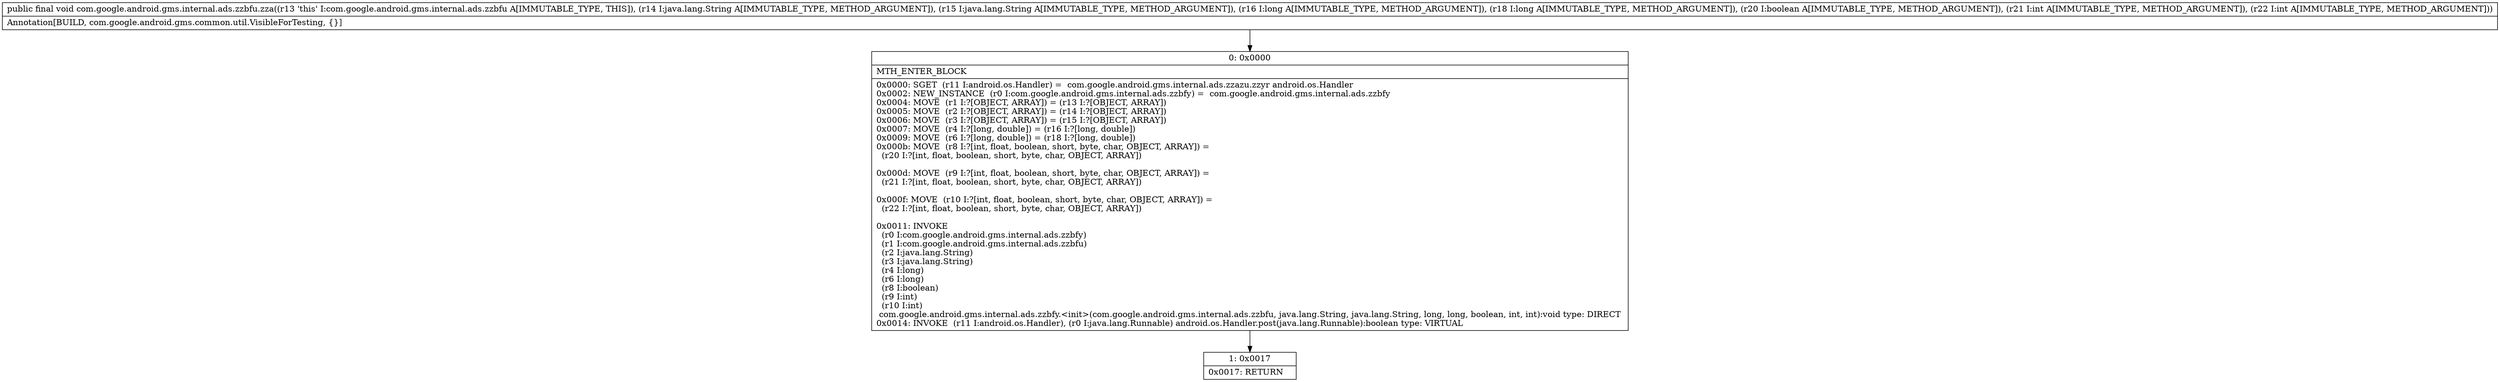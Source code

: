 digraph "CFG forcom.google.android.gms.internal.ads.zzbfu.zza(Ljava\/lang\/String;Ljava\/lang\/String;JJZII)V" {
Node_0 [shape=record,label="{0\:\ 0x0000|MTH_ENTER_BLOCK\l|0x0000: SGET  (r11 I:android.os.Handler) =  com.google.android.gms.internal.ads.zzazu.zzyr android.os.Handler \l0x0002: NEW_INSTANCE  (r0 I:com.google.android.gms.internal.ads.zzbfy) =  com.google.android.gms.internal.ads.zzbfy \l0x0004: MOVE  (r1 I:?[OBJECT, ARRAY]) = (r13 I:?[OBJECT, ARRAY]) \l0x0005: MOVE  (r2 I:?[OBJECT, ARRAY]) = (r14 I:?[OBJECT, ARRAY]) \l0x0006: MOVE  (r3 I:?[OBJECT, ARRAY]) = (r15 I:?[OBJECT, ARRAY]) \l0x0007: MOVE  (r4 I:?[long, double]) = (r16 I:?[long, double]) \l0x0009: MOVE  (r6 I:?[long, double]) = (r18 I:?[long, double]) \l0x000b: MOVE  (r8 I:?[int, float, boolean, short, byte, char, OBJECT, ARRAY]) = \l  (r20 I:?[int, float, boolean, short, byte, char, OBJECT, ARRAY])\l \l0x000d: MOVE  (r9 I:?[int, float, boolean, short, byte, char, OBJECT, ARRAY]) = \l  (r21 I:?[int, float, boolean, short, byte, char, OBJECT, ARRAY])\l \l0x000f: MOVE  (r10 I:?[int, float, boolean, short, byte, char, OBJECT, ARRAY]) = \l  (r22 I:?[int, float, boolean, short, byte, char, OBJECT, ARRAY])\l \l0x0011: INVOKE  \l  (r0 I:com.google.android.gms.internal.ads.zzbfy)\l  (r1 I:com.google.android.gms.internal.ads.zzbfu)\l  (r2 I:java.lang.String)\l  (r3 I:java.lang.String)\l  (r4 I:long)\l  (r6 I:long)\l  (r8 I:boolean)\l  (r9 I:int)\l  (r10 I:int)\l com.google.android.gms.internal.ads.zzbfy.\<init\>(com.google.android.gms.internal.ads.zzbfu, java.lang.String, java.lang.String, long, long, boolean, int, int):void type: DIRECT \l0x0014: INVOKE  (r11 I:android.os.Handler), (r0 I:java.lang.Runnable) android.os.Handler.post(java.lang.Runnable):boolean type: VIRTUAL \l}"];
Node_1 [shape=record,label="{1\:\ 0x0017|0x0017: RETURN   \l}"];
MethodNode[shape=record,label="{public final void com.google.android.gms.internal.ads.zzbfu.zza((r13 'this' I:com.google.android.gms.internal.ads.zzbfu A[IMMUTABLE_TYPE, THIS]), (r14 I:java.lang.String A[IMMUTABLE_TYPE, METHOD_ARGUMENT]), (r15 I:java.lang.String A[IMMUTABLE_TYPE, METHOD_ARGUMENT]), (r16 I:long A[IMMUTABLE_TYPE, METHOD_ARGUMENT]), (r18 I:long A[IMMUTABLE_TYPE, METHOD_ARGUMENT]), (r20 I:boolean A[IMMUTABLE_TYPE, METHOD_ARGUMENT]), (r21 I:int A[IMMUTABLE_TYPE, METHOD_ARGUMENT]), (r22 I:int A[IMMUTABLE_TYPE, METHOD_ARGUMENT]))  | Annotation[BUILD, com.google.android.gms.common.util.VisibleForTesting, \{\}]\l}"];
MethodNode -> Node_0;
Node_0 -> Node_1;
}

